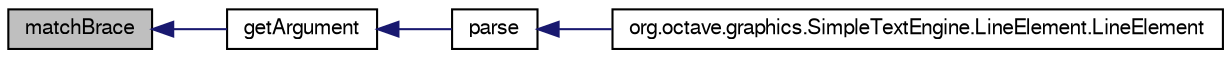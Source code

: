 digraph G
{
  edge [fontname="FreeSans",fontsize="10",labelfontname="FreeSans",labelfontsize="10"];
  node [fontname="FreeSans",fontsize="10",shape=record];
  rankdir="LR";
  Node1 [label="matchBrace",height=0.2,width=0.4,color="black", fillcolor="grey75", style="filled" fontcolor="black"];
  Node1 -> Node2 [dir="back",color="midnightblue",fontsize="10",style="solid",fontname="FreeSans"];
  Node2 [label="getArgument",height=0.2,width=0.4,color="black", fillcolor="white", style="filled",URL="$classorg_1_1octave_1_1graphics_1_1_simple_text_engine_1_1_simple_factory.html#aa965563fae3e868a097808d375240429"];
  Node2 -> Node3 [dir="back",color="midnightblue",fontsize="10",style="solid",fontname="FreeSans"];
  Node3 [label="parse",height=0.2,width=0.4,color="black", fillcolor="white", style="filled",URL="$classorg_1_1octave_1_1graphics_1_1_simple_text_engine_1_1_simple_factory.html#ad7c704b34912678d95c13243cacf9d7f"];
  Node3 -> Node4 [dir="back",color="midnightblue",fontsize="10",style="solid",fontname="FreeSans"];
  Node4 [label="org.octave.graphics.SimpleTextEngine.LineElement.LineElement",height=0.2,width=0.4,color="black", fillcolor="white", style="filled",URL="$classorg_1_1octave_1_1graphics_1_1_simple_text_engine_1_1_line_element.html#a7208925a1ed5df859d5cbc1acafd016d"];
}
